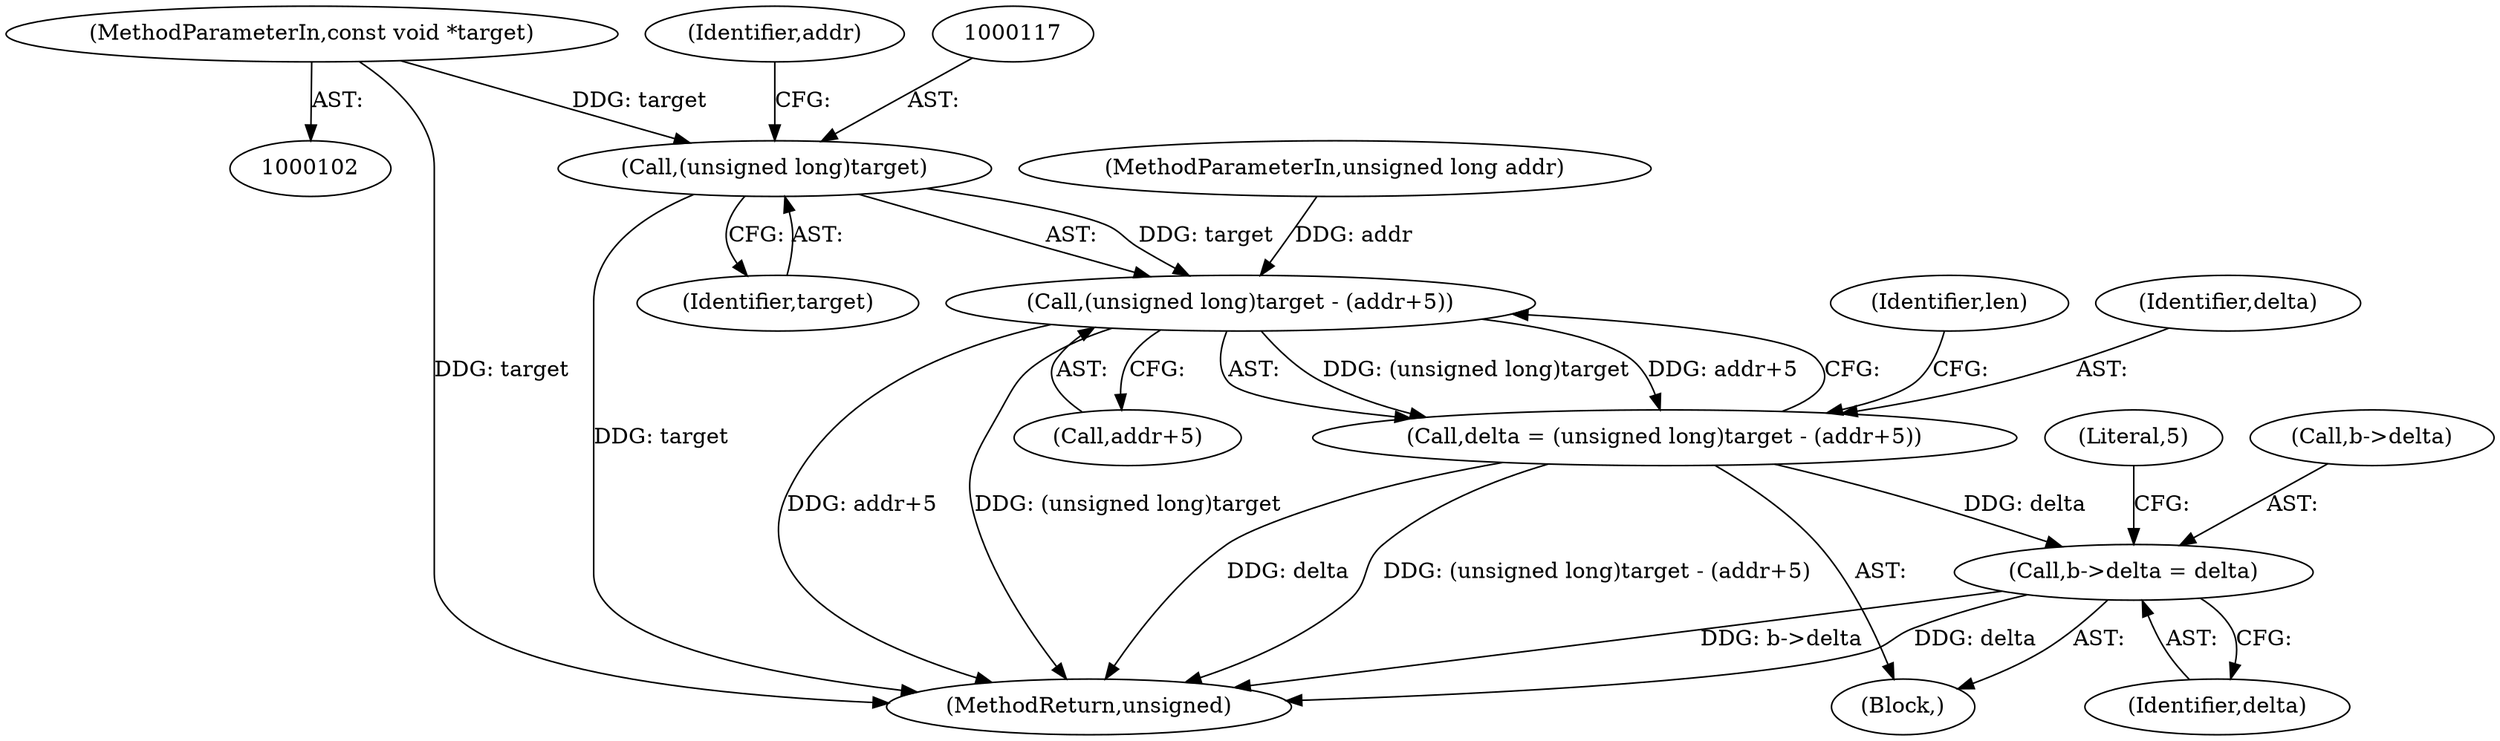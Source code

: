 digraph "0_linux_5800dc5c19f34e6e03b5adab1282535cb102fafd_0@pointer" {
"1000104" [label="(MethodParameterIn,const void *target)"];
"1000116" [label="(Call,(unsigned long)target)"];
"1000115" [label="(Call,(unsigned long)target - (addr+5))"];
"1000113" [label="(Call,delta = (unsigned long)target - (addr+5))"];
"1000133" [label="(Call,b->delta = delta)"];
"1000113" [label="(Call,delta = (unsigned long)target - (addr+5))"];
"1000116" [label="(Call,(unsigned long)target)"];
"1000133" [label="(Call,b->delta = delta)"];
"1000124" [label="(Identifier,len)"];
"1000115" [label="(Call,(unsigned long)target - (addr+5))"];
"1000119" [label="(Call,addr+5)"];
"1000107" [label="(Block,)"];
"1000114" [label="(Identifier,delta)"];
"1000137" [label="(Identifier,delta)"];
"1000140" [label="(MethodReturn,unsigned)"];
"1000120" [label="(Identifier,addr)"];
"1000105" [label="(MethodParameterIn,unsigned long addr)"];
"1000139" [label="(Literal,5)"];
"1000104" [label="(MethodParameterIn,const void *target)"];
"1000134" [label="(Call,b->delta)"];
"1000118" [label="(Identifier,target)"];
"1000104" -> "1000102"  [label="AST: "];
"1000104" -> "1000140"  [label="DDG: target"];
"1000104" -> "1000116"  [label="DDG: target"];
"1000116" -> "1000115"  [label="AST: "];
"1000116" -> "1000118"  [label="CFG: "];
"1000117" -> "1000116"  [label="AST: "];
"1000118" -> "1000116"  [label="AST: "];
"1000120" -> "1000116"  [label="CFG: "];
"1000116" -> "1000140"  [label="DDG: target"];
"1000116" -> "1000115"  [label="DDG: target"];
"1000115" -> "1000113"  [label="AST: "];
"1000115" -> "1000119"  [label="CFG: "];
"1000119" -> "1000115"  [label="AST: "];
"1000113" -> "1000115"  [label="CFG: "];
"1000115" -> "1000140"  [label="DDG: addr+5"];
"1000115" -> "1000140"  [label="DDG: (unsigned long)target"];
"1000115" -> "1000113"  [label="DDG: (unsigned long)target"];
"1000115" -> "1000113"  [label="DDG: addr+5"];
"1000105" -> "1000115"  [label="DDG: addr"];
"1000113" -> "1000107"  [label="AST: "];
"1000114" -> "1000113"  [label="AST: "];
"1000124" -> "1000113"  [label="CFG: "];
"1000113" -> "1000140"  [label="DDG: delta"];
"1000113" -> "1000140"  [label="DDG: (unsigned long)target - (addr+5)"];
"1000113" -> "1000133"  [label="DDG: delta"];
"1000133" -> "1000107"  [label="AST: "];
"1000133" -> "1000137"  [label="CFG: "];
"1000134" -> "1000133"  [label="AST: "];
"1000137" -> "1000133"  [label="AST: "];
"1000139" -> "1000133"  [label="CFG: "];
"1000133" -> "1000140"  [label="DDG: b->delta"];
"1000133" -> "1000140"  [label="DDG: delta"];
}
